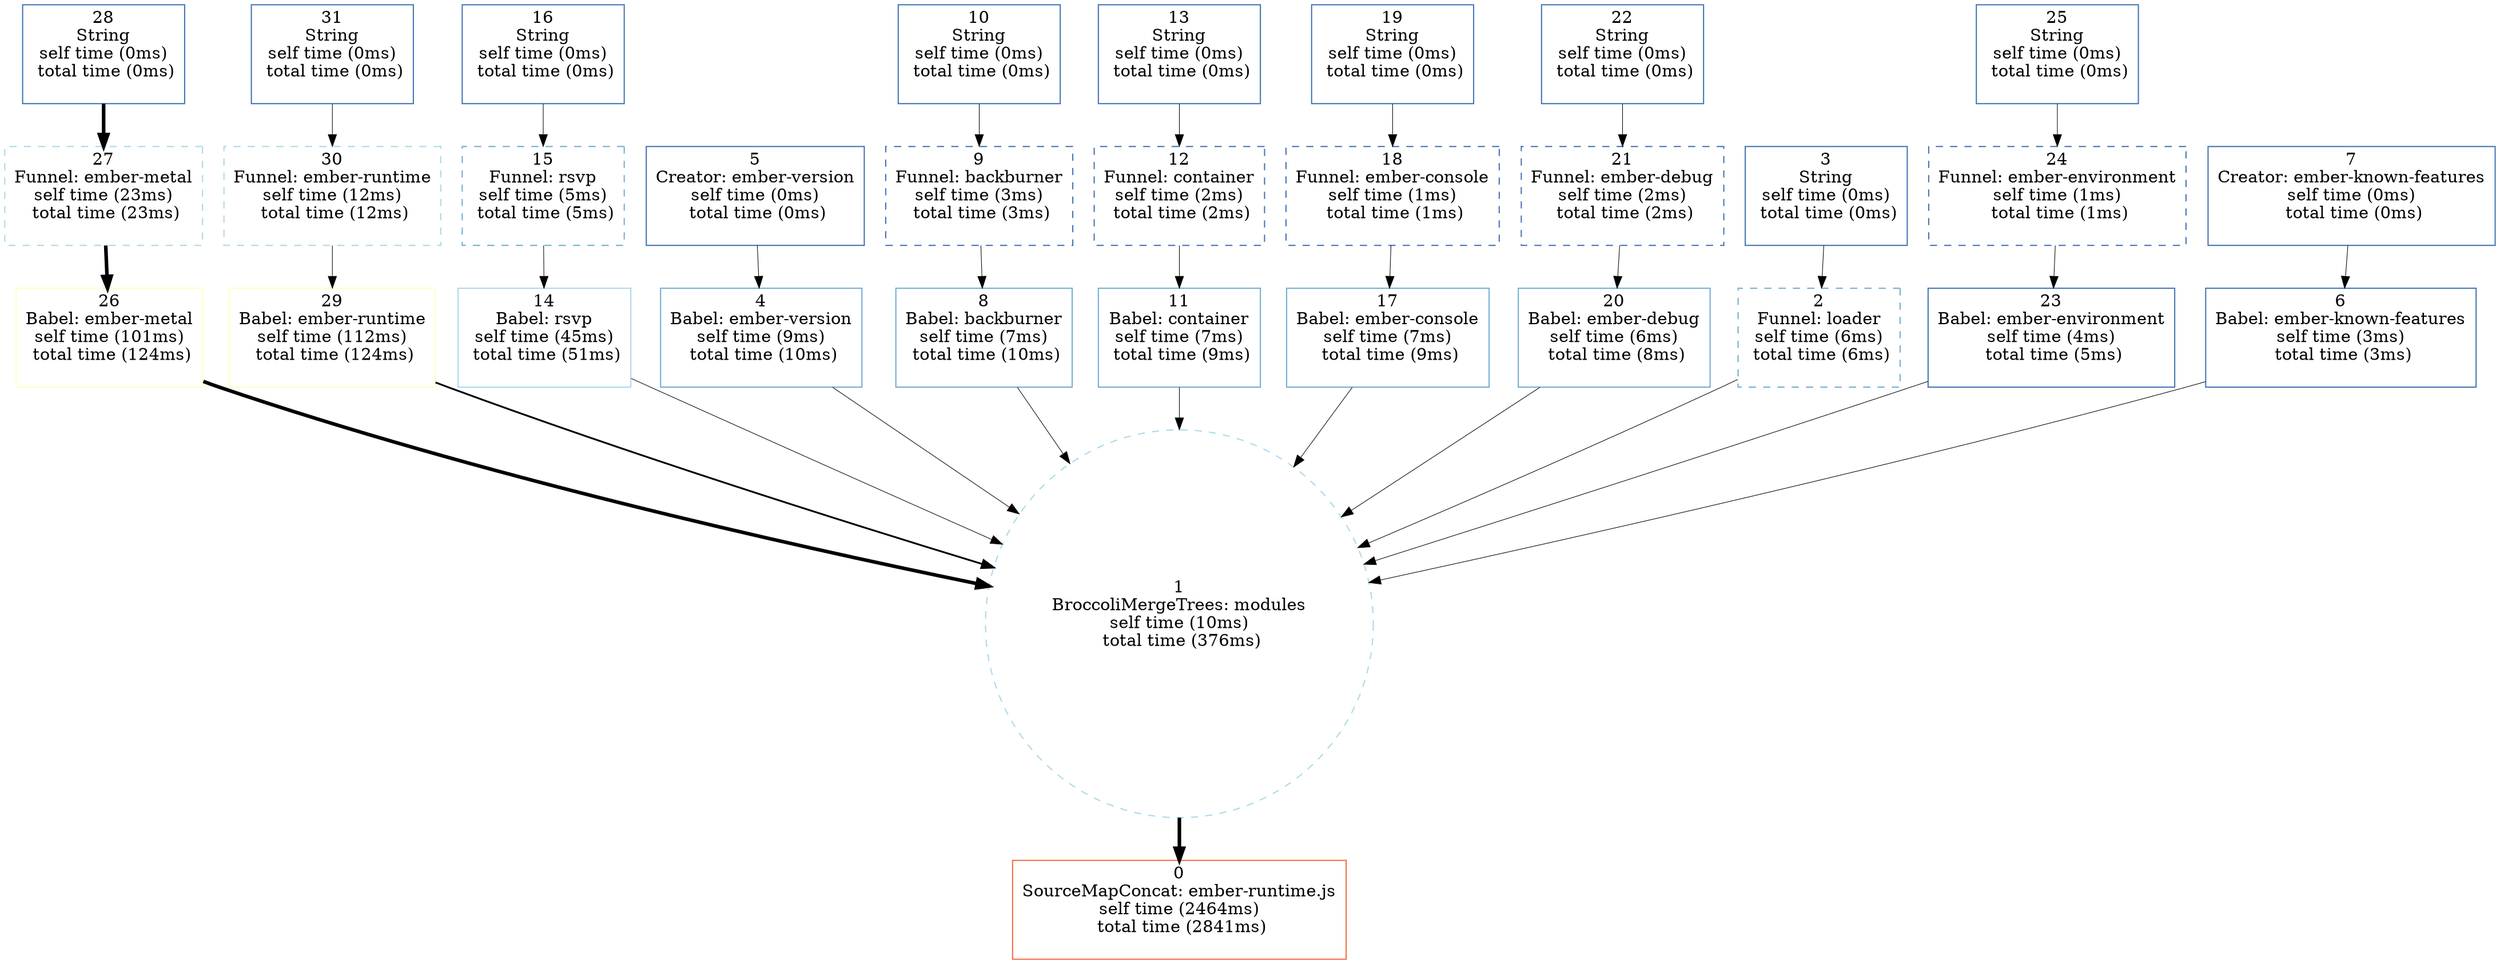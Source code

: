 digraph G { ratio = "auto" 0 [shape=box, style=solid, colorscheme="rdylbu9", color=2, label=" 0 
SourceMapConcat: ember-runtime.js
 self time (2464ms) 
 total time (2841ms)
 "]
 1 -> 0[penwidth=3 ] 
 1 [shape=circle, style=dashed, colorscheme="rdylbu9", color=7, label=" 1 
BroccoliMergeTrees: modules
 self time (10ms) 
 total time (376ms)
 "]
 26 -> 1[penwidth=3 ] 
 29 -> 1[penwidth=1.5 ] 
 14 -> 1[penwidth=0.5 ] 
 4 -> 1[penwidth=0.5 ] 
 8 -> 1[penwidth=0.5 ] 
 11 -> 1[penwidth=0.5 ] 
 17 -> 1[penwidth=0.5 ] 
 20 -> 1[penwidth=0.5 ] 
 2 -> 1[penwidth=0.5 ] 
 23 -> 1[penwidth=0.5 ] 
 6 -> 1[penwidth=0.5 ] 
 26 [shape=box, style=solid, colorscheme="rdylbu9", color=5, label=" 26 
Babel: ember-metal
 self time (101ms) 
 total time (124ms)
 "]
 27 -> 26[penwidth=3 ] 
 27 [shape=box, style=dashed, colorscheme="rdylbu9", color=7, label=" 27 
Funnel: ember-metal
 self time (23ms) 
 total time (23ms)
 "]
 28 -> 27[penwidth=3 ] 
 28 [shape=box, style=solid, colorscheme="rdylbu9", color=9, label=" 28 
String
 self time (0ms) 
 total time (0ms)
 "]
 29 [shape=box, style=solid, colorscheme="rdylbu9", color=5, label=" 29 
Babel: ember-runtime
 self time (112ms) 
 total time (124ms)
 "]
 30 -> 29[penwidth=0.5 ] 
 30 [shape=box, style=dashed, colorscheme="rdylbu9", color=7, label=" 30 
Funnel: ember-runtime
 self time (12ms) 
 total time (12ms)
 "]
 31 -> 30[penwidth=0.5 ] 
 31 [shape=box, style=solid, colorscheme="rdylbu9", color=9, label=" 31 
String
 self time (0ms) 
 total time (0ms)
 "]
 14 [shape=box, style=solid, colorscheme="rdylbu9", color=7, label=" 14 
Babel: rsvp
 self time (45ms) 
 total time (51ms)
 "]
 15 -> 14[penwidth=0.5 ] 
 15 [shape=box, style=dashed, colorscheme="rdylbu9", color=8, label=" 15 
Funnel: rsvp
 self time (5ms) 
 total time (5ms)
 "]
 16 -> 15[penwidth=0.5 ] 
 16 [shape=box, style=solid, colorscheme="rdylbu9", color=9, label=" 16 
String
 self time (0ms) 
 total time (0ms)
 "]
 4 [shape=box, style=solid, colorscheme="rdylbu9", color=8, label=" 4 
Babel: ember-version
 self time (9ms) 
 total time (10ms)
 "]
 5 -> 4[penwidth=0.5 ] 
 5 [shape=box, style=solid, colorscheme="rdylbu9", color=9, label=" 5 
Creator: ember-version
 self time (0ms) 
 total time (0ms)
 "]
 8 [shape=box, style=solid, colorscheme="rdylbu9", color=8, label=" 8 
Babel: backburner
 self time (7ms) 
 total time (10ms)
 "]
 9 -> 8[penwidth=0.5 ] 
 9 [shape=box, style=dashed, colorscheme="rdylbu9", color=9, label=" 9 
Funnel: backburner
 self time (3ms) 
 total time (3ms)
 "]
 10 -> 9[penwidth=0.5 ] 
 10 [shape=box, style=solid, colorscheme="rdylbu9", color=9, label=" 10 
String
 self time (0ms) 
 total time (0ms)
 "]
 11 [shape=box, style=solid, colorscheme="rdylbu9", color=8, label=" 11 
Babel: container
 self time (7ms) 
 total time (9ms)
 "]
 12 -> 11[penwidth=0.5 ] 
 12 [shape=box, style=dashed, colorscheme="rdylbu9", color=9, label=" 12 
Funnel: container
 self time (2ms) 
 total time (2ms)
 "]
 13 -> 12[penwidth=0.5 ] 
 13 [shape=box, style=solid, colorscheme="rdylbu9", color=9, label=" 13 
String
 self time (0ms) 
 total time (0ms)
 "]
 17 [shape=box, style=solid, colorscheme="rdylbu9", color=8, label=" 17 
Babel: ember-console
 self time (7ms) 
 total time (9ms)
 "]
 18 -> 17[penwidth=0.5 ] 
 18 [shape=box, style=dashed, colorscheme="rdylbu9", color=9, label=" 18 
Funnel: ember-console
 self time (1ms) 
 total time (1ms)
 "]
 19 -> 18[penwidth=0.5 ] 
 19 [shape=box, style=solid, colorscheme="rdylbu9", color=9, label=" 19 
String
 self time (0ms) 
 total time (0ms)
 "]
 20 [shape=box, style=solid, colorscheme="rdylbu9", color=8, label=" 20 
Babel: ember-debug
 self time (6ms) 
 total time (8ms)
 "]
 21 -> 20[penwidth=0.5 ] 
 21 [shape=box, style=dashed, colorscheme="rdylbu9", color=9, label=" 21 
Funnel: ember-debug
 self time (2ms) 
 total time (2ms)
 "]
 22 -> 21[penwidth=0.5 ] 
 22 [shape=box, style=solid, colorscheme="rdylbu9", color=9, label=" 22 
String
 self time (0ms) 
 total time (0ms)
 "]
 2 [shape=box, style=dashed, colorscheme="rdylbu9", color=8, label=" 2 
Funnel: loader
 self time (6ms) 
 total time (6ms)
 "]
 3 -> 2[penwidth=0.5 ] 
 3 [shape=box, style=solid, colorscheme="rdylbu9", color=9, label=" 3 
String
 self time (0ms) 
 total time (0ms)
 "]
 23 [shape=box, style=solid, colorscheme="rdylbu9", color=9, label=" 23 
Babel: ember-environment
 self time (4ms) 
 total time (5ms)
 "]
 24 -> 23[penwidth=0.5 ] 
 24 [shape=box, style=dashed, colorscheme="rdylbu9", color=9, label=" 24 
Funnel: ember-environment
 self time (1ms) 
 total time (1ms)
 "]
 25 -> 24[penwidth=0.5 ] 
 25 [shape=box, style=solid, colorscheme="rdylbu9", color=9, label=" 25 
String
 self time (0ms) 
 total time (0ms)
 "]
 6 [shape=box, style=solid, colorscheme="rdylbu9", color=9, label=" 6 
Babel: ember-known-features
 self time (3ms) 
 total time (3ms)
 "]
 7 -> 6[penwidth=0.5 ] 
 7 [shape=box, style=solid, colorscheme="rdylbu9", color=9, label=" 7 
Creator: ember-known-features
 self time (0ms) 
 total time (0ms)
 "]
}